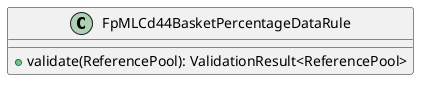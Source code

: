 @startuml

    class FpMLCd44BasketPercentageDataRule [[FpMLCd44BasketPercentageDataRule.html]] {
        +validate(ReferencePool): ValidationResult<ReferencePool>
    }

@enduml
